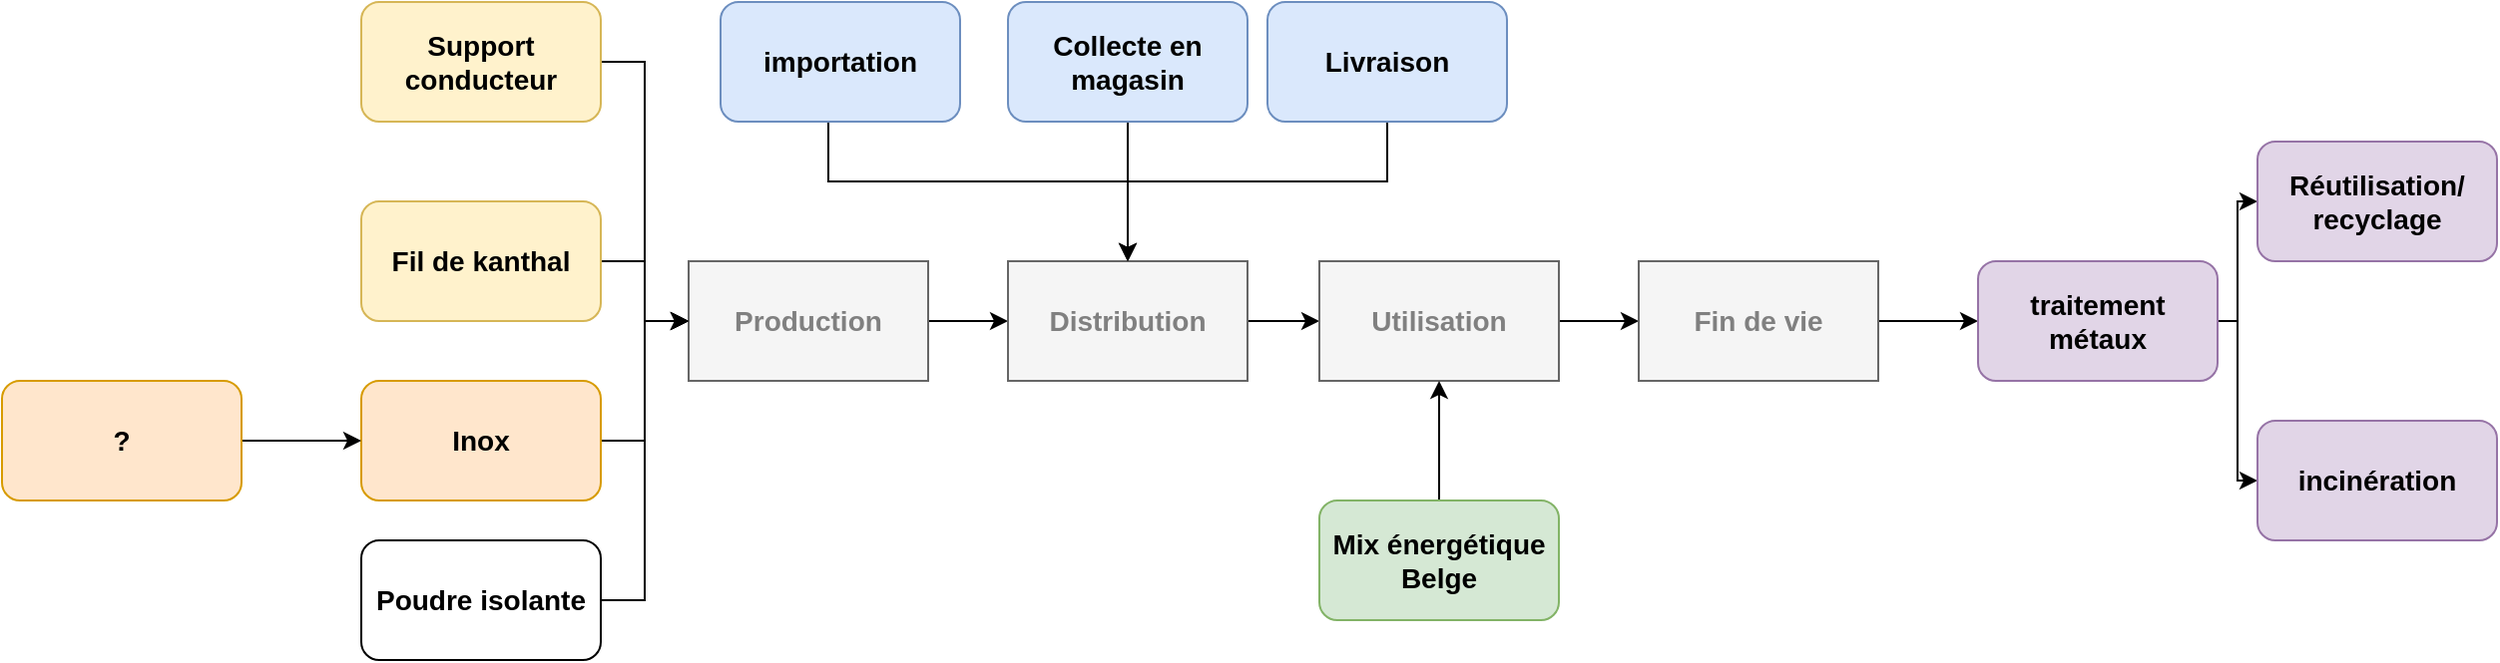 <mxfile>
    <diagram name="Page-1" id="_muBPrpG7ApsDm3bkieO">
        <mxGraphModel dx="1542" dy="1062" grid="1" gridSize="10" guides="1" tooltips="1" connect="1" arrows="1" fold="1" page="1" pageScale="1" pageWidth="827" pageHeight="1169" math="0" shadow="0">
            <root>
                <mxCell id="0"/>
                <mxCell id="1" parent="0"/>
                <mxCell id="39" style="edgeStyle=orthogonalEdgeStyle;shape=connector;curved=0;rounded=0;html=1;entryX=0;entryY=0.5;entryDx=0;entryDy=0;strokeColor=default;align=center;verticalAlign=middle;fontFamily=Helvetica;fontSize=11;fontColor=default;labelBackgroundColor=default;endArrow=classic;strokeWidth=1;" parent="1" source="_g_-pIgFg-YZKvBXQmOI-11" target="_g_-pIgFg-YZKvBXQmOI-55" edge="1">
                    <mxGeometry relative="1" as="geometry"/>
                </mxCell>
                <mxCell id="_g_-pIgFg-YZKvBXQmOI-11" value="&lt;font style=&quot;font-size: 14px;&quot;&gt;&lt;b&gt;Fil de kanthal&lt;/b&gt;&lt;/font&gt;" style="rounded=1;whiteSpace=wrap;html=1;fillColor=#fff2cc;strokeColor=#d6b656;strokeWidth=1;" parent="1" vertex="1">
                    <mxGeometry x="210" y="470" width="120" height="60" as="geometry"/>
                </mxCell>
                <mxCell id="_g_-pIgFg-YZKvBXQmOI-32" style="edgeStyle=orthogonalEdgeStyle;rounded=0;orthogonalLoop=1;jettySize=auto;html=1;exitX=0.5;exitY=1;exitDx=0;exitDy=0;strokeWidth=1;" parent="1" edge="1">
                    <mxGeometry relative="1" as="geometry">
                        <mxPoint x="1030" y="420" as="sourcePoint"/>
                        <mxPoint x="1030" y="420" as="targetPoint"/>
                    </mxGeometry>
                </mxCell>
                <mxCell id="_g_-pIgFg-YZKvBXQmOI-103" style="edgeStyle=orthogonalEdgeStyle;rounded=0;orthogonalLoop=1;jettySize=auto;html=1;entryX=0;entryY=0.5;entryDx=0;entryDy=0;strokeWidth=1;" parent="1" source="_g_-pIgFg-YZKvBXQmOI-55" target="_g_-pIgFg-YZKvBXQmOI-56" edge="1">
                    <mxGeometry relative="1" as="geometry"/>
                </mxCell>
                <mxCell id="_g_-pIgFg-YZKvBXQmOI-55" value="&lt;font style=&quot;font-size: 14px;&quot; color=&quot;#808080&quot;&gt;&lt;b&gt;Production&lt;/b&gt;&lt;/font&gt;" style="rounded=0;whiteSpace=wrap;html=1;strokeWidth=1;strokeColor=#666666;fillColor=#f5f5f5;fontColor=#333333;" parent="1" vertex="1">
                    <mxGeometry x="374" y="500" width="120" height="60" as="geometry"/>
                </mxCell>
                <mxCell id="_g_-pIgFg-YZKvBXQmOI-102" style="edgeStyle=orthogonalEdgeStyle;rounded=0;orthogonalLoop=1;jettySize=auto;html=1;entryX=0;entryY=0.5;entryDx=0;entryDy=0;strokeWidth=1;" parent="1" source="_g_-pIgFg-YZKvBXQmOI-56" target="_g_-pIgFg-YZKvBXQmOI-57" edge="1">
                    <mxGeometry relative="1" as="geometry"/>
                </mxCell>
                <mxCell id="_g_-pIgFg-YZKvBXQmOI-56" value="&lt;font style=&quot;font-size: 14px;&quot; color=&quot;#808080&quot;&gt;&lt;b style=&quot;&quot;&gt;Distribution&lt;/b&gt;&lt;/font&gt;" style="rounded=0;whiteSpace=wrap;html=1;strokeWidth=1;strokeColor=#666666;fillColor=#f5f5f5;fontColor=#333333;" parent="1" vertex="1">
                    <mxGeometry x="534" y="500" width="120" height="60" as="geometry"/>
                </mxCell>
                <mxCell id="_g_-pIgFg-YZKvBXQmOI-104" style="edgeStyle=orthogonalEdgeStyle;rounded=0;orthogonalLoop=1;jettySize=auto;html=1;entryX=0;entryY=0.5;entryDx=0;entryDy=0;strokeWidth=1;" parent="1" source="_g_-pIgFg-YZKvBXQmOI-57" target="_g_-pIgFg-YZKvBXQmOI-58" edge="1">
                    <mxGeometry relative="1" as="geometry"/>
                </mxCell>
                <mxCell id="_g_-pIgFg-YZKvBXQmOI-57" value="&lt;font style=&quot;font-size: 14px;&quot; color=&quot;#808080&quot;&gt;&lt;b style=&quot;&quot;&gt;Utilisation&lt;/b&gt;&lt;/font&gt;" style="rounded=0;whiteSpace=wrap;html=1;strokeWidth=1;strokeColor=#666666;fillColor=#f5f5f5;fontColor=#333333;" parent="1" vertex="1">
                    <mxGeometry x="690" y="500" width="120" height="60" as="geometry"/>
                </mxCell>
                <mxCell id="_g_-pIgFg-YZKvBXQmOI-117" style="edgeStyle=orthogonalEdgeStyle;rounded=0;orthogonalLoop=1;jettySize=auto;html=1;exitX=1;exitY=0.5;exitDx=0;exitDy=0;entryX=0;entryY=0.5;entryDx=0;entryDy=0;strokeWidth=1;" parent="1" source="_g_-pIgFg-YZKvBXQmOI-58" target="_g_-pIgFg-YZKvBXQmOI-115" edge="1">
                    <mxGeometry relative="1" as="geometry"/>
                </mxCell>
                <mxCell id="_g_-pIgFg-YZKvBXQmOI-58" value="&lt;font style=&quot;font-size: 14px;&quot; color=&quot;#808080&quot;&gt;&lt;b style=&quot;&quot;&gt;Fin de vie&lt;/b&gt;&lt;/font&gt;" style="rounded=0;whiteSpace=wrap;html=1;strokeWidth=1;strokeColor=#666666;fillColor=#f5f5f5;fontColor=#333333;" parent="1" vertex="1">
                    <mxGeometry x="850" y="500" width="120" height="60" as="geometry"/>
                </mxCell>
                <mxCell id="41" style="edgeStyle=orthogonalEdgeStyle;shape=connector;curved=0;rounded=0;html=1;entryX=0;entryY=0.5;entryDx=0;entryDy=0;strokeColor=default;align=center;verticalAlign=middle;fontFamily=Helvetica;fontSize=11;fontColor=default;labelBackgroundColor=default;endArrow=classic;strokeWidth=1;" parent="1" source="_g_-pIgFg-YZKvBXQmOI-84" target="_g_-pIgFg-YZKvBXQmOI-55" edge="1">
                    <mxGeometry relative="1" as="geometry"/>
                </mxCell>
                <mxCell id="_g_-pIgFg-YZKvBXQmOI-84" value="&lt;font style=&quot;font-size: 14px;&quot;&gt;&lt;b&gt;Inox&lt;/b&gt;&lt;/font&gt;" style="rounded=1;whiteSpace=wrap;html=1;fillColor=#ffe6cc;strokeColor=#d79b00;strokeWidth=1;" parent="1" vertex="1">
                    <mxGeometry x="210" y="560" width="120" height="60" as="geometry"/>
                </mxCell>
                <mxCell id="42" style="edgeStyle=orthogonalEdgeStyle;shape=connector;curved=0;rounded=0;html=1;entryX=0;entryY=0.5;entryDx=0;entryDy=0;strokeColor=default;align=center;verticalAlign=middle;fontFamily=Helvetica;fontSize=11;fontColor=default;labelBackgroundColor=default;endArrow=classic;strokeWidth=1;" parent="1" source="_g_-pIgFg-YZKvBXQmOI-85" target="_g_-pIgFg-YZKvBXQmOI-55" edge="1">
                    <mxGeometry relative="1" as="geometry"/>
                </mxCell>
                <mxCell id="_g_-pIgFg-YZKvBXQmOI-85" value="&lt;font style=&quot;font-size: 14px;&quot;&gt;&lt;b&gt;Poudre isolante&lt;/b&gt;&lt;/font&gt;" style="rounded=1;whiteSpace=wrap;html=1;strokeWidth=1;" parent="1" vertex="1">
                    <mxGeometry x="210" y="640" width="120" height="60" as="geometry"/>
                </mxCell>
                <mxCell id="_g_-pIgFg-YZKvBXQmOI-96" style="edgeStyle=orthogonalEdgeStyle;rounded=0;orthogonalLoop=1;jettySize=auto;html=1;entryX=0.5;entryY=0;entryDx=0;entryDy=0;strokeWidth=1;" parent="1" source="_g_-pIgFg-YZKvBXQmOI-93" target="_g_-pIgFg-YZKvBXQmOI-56" edge="1">
                    <mxGeometry relative="1" as="geometry">
                        <Array as="points">
                            <mxPoint x="444" y="460"/>
                            <mxPoint x="594" y="460"/>
                        </Array>
                    </mxGeometry>
                </mxCell>
                <mxCell id="_g_-pIgFg-YZKvBXQmOI-93" value="&lt;b&gt;&lt;font style=&quot;font-size: 14px;&quot;&gt;importation&lt;/font&gt;&lt;/b&gt;" style="rounded=1;whiteSpace=wrap;html=1;fillColor=#dae8fc;strokeColor=#6c8ebf;strokeWidth=1;" parent="1" vertex="1">
                    <mxGeometry x="390" y="370" width="120" height="60" as="geometry"/>
                </mxCell>
                <mxCell id="_g_-pIgFg-YZKvBXQmOI-97" style="edgeStyle=orthogonalEdgeStyle;rounded=0;orthogonalLoop=1;jettySize=auto;html=1;entryX=0.5;entryY=0;entryDx=0;entryDy=0;strokeWidth=1;" parent="1" source="_g_-pIgFg-YZKvBXQmOI-94" target="_g_-pIgFg-YZKvBXQmOI-56" edge="1">
                    <mxGeometry relative="1" as="geometry"/>
                </mxCell>
                <mxCell id="_g_-pIgFg-YZKvBXQmOI-94" value="&lt;font style=&quot;font-size: 14px;&quot;&gt;&lt;b&gt;Collecte en magasin&lt;/b&gt;&lt;/font&gt;" style="rounded=1;whiteSpace=wrap;html=1;fillColor=#dae8fc;strokeColor=#6c8ebf;strokeWidth=1;" parent="1" vertex="1">
                    <mxGeometry x="534" y="370" width="120" height="60" as="geometry"/>
                </mxCell>
                <mxCell id="_g_-pIgFg-YZKvBXQmOI-98" style="edgeStyle=orthogonalEdgeStyle;rounded=0;orthogonalLoop=1;jettySize=auto;html=1;entryX=0.5;entryY=0;entryDx=0;entryDy=0;strokeWidth=1;" parent="1" source="_g_-pIgFg-YZKvBXQmOI-95" target="_g_-pIgFg-YZKvBXQmOI-56" edge="1">
                    <mxGeometry relative="1" as="geometry">
                        <Array as="points">
                            <mxPoint x="724" y="460"/>
                            <mxPoint x="594" y="460"/>
                        </Array>
                    </mxGeometry>
                </mxCell>
                <mxCell id="_g_-pIgFg-YZKvBXQmOI-95" value="&lt;b&gt;&lt;font style=&quot;font-size: 14px;&quot;&gt;Livraison&lt;/font&gt;&lt;/b&gt;" style="rounded=1;whiteSpace=wrap;html=1;fillColor=#dae8fc;strokeColor=#6c8ebf;strokeWidth=1;" parent="1" vertex="1">
                    <mxGeometry x="664" y="370" width="120" height="60" as="geometry"/>
                </mxCell>
                <mxCell id="35" style="edgeStyle=orthogonalEdgeStyle;shape=connector;curved=0;rounded=0;html=1;entryX=0;entryY=0.5;entryDx=0;entryDy=0;strokeColor=default;align=center;verticalAlign=middle;fontFamily=Helvetica;fontSize=11;fontColor=default;labelBackgroundColor=default;endArrow=classic;strokeWidth=1;" parent="1" source="_g_-pIgFg-YZKvBXQmOI-115" target="_g_-pIgFg-YZKvBXQmOI-122" edge="1">
                    <mxGeometry relative="1" as="geometry"/>
                </mxCell>
                <mxCell id="36" style="edgeStyle=orthogonalEdgeStyle;shape=connector;curved=0;rounded=0;html=1;entryX=0;entryY=0.5;entryDx=0;entryDy=0;strokeColor=default;align=center;verticalAlign=middle;fontFamily=Helvetica;fontSize=11;fontColor=default;labelBackgroundColor=default;endArrow=classic;strokeWidth=1;" parent="1" source="_g_-pIgFg-YZKvBXQmOI-115" target="_g_-pIgFg-YZKvBXQmOI-118" edge="1">
                    <mxGeometry relative="1" as="geometry"/>
                </mxCell>
                <mxCell id="_g_-pIgFg-YZKvBXQmOI-115" value="&lt;font style=&quot;font-size: 14px;&quot;&gt;&lt;b&gt;traitement métaux&lt;/b&gt;&lt;/font&gt;" style="rounded=1;whiteSpace=wrap;html=1;fillColor=#e1d5e7;strokeColor=#9673a6;strokeWidth=1;" parent="1" vertex="1">
                    <mxGeometry x="1020" y="500" width="120" height="60" as="geometry"/>
                </mxCell>
                <mxCell id="_g_-pIgFg-YZKvBXQmOI-118" value="&lt;b&gt;&lt;font style=&quot;font-size: 14px;&quot;&gt;Réutilisation/&lt;/font&gt;&lt;/b&gt;&lt;div&gt;&lt;b&gt;&lt;font style=&quot;font-size: 14px;&quot;&gt;recyclage&lt;/font&gt;&lt;/b&gt;&lt;/div&gt;" style="rounded=1;whiteSpace=wrap;html=1;fillColor=#e1d5e7;strokeColor=#9673a6;strokeWidth=1;" parent="1" vertex="1">
                    <mxGeometry x="1160" y="440" width="120" height="60" as="geometry"/>
                </mxCell>
                <mxCell id="_g_-pIgFg-YZKvBXQmOI-122" value="&lt;div&gt;&lt;b&gt;&lt;font style=&quot;font-size: 14px;&quot;&gt;incinération&lt;/font&gt;&lt;/b&gt;&lt;/div&gt;" style="rounded=1;whiteSpace=wrap;html=1;fillColor=#e1d5e7;strokeColor=#9673a6;strokeWidth=1;" parent="1" vertex="1">
                    <mxGeometry x="1160" y="580" width="120" height="60" as="geometry"/>
                </mxCell>
                <mxCell id="TKz2kePubepipSxSgJpN-10" value="" style="edgeStyle=orthogonalEdgeStyle;rounded=0;orthogonalLoop=1;jettySize=auto;html=1;entryX=0.5;entryY=1;entryDx=0;entryDy=0;strokeWidth=1;" parent="1" source="TKz2kePubepipSxSgJpN-7" target="_g_-pIgFg-YZKvBXQmOI-57" edge="1">
                    <mxGeometry relative="1" as="geometry">
                        <Array as="points"/>
                    </mxGeometry>
                </mxCell>
                <mxCell id="TKz2kePubepipSxSgJpN-7" value="&lt;b&gt;&lt;font style=&quot;font-size: 14px;&quot;&gt;Mix énergétique Belge&lt;/font&gt;&lt;/b&gt;" style="rounded=1;whiteSpace=wrap;html=1;fillColor=#d5e8d4;strokeColor=#82b366;strokeWidth=1;" parent="1" vertex="1">
                    <mxGeometry x="690" y="620" width="120" height="60" as="geometry"/>
                </mxCell>
                <mxCell id="38" style="edgeStyle=orthogonalEdgeStyle;shape=connector;curved=0;rounded=0;html=1;entryX=0;entryY=0.5;entryDx=0;entryDy=0;strokeColor=default;align=center;verticalAlign=middle;fontFamily=Helvetica;fontSize=11;fontColor=default;labelBackgroundColor=default;endArrow=classic;strokeWidth=1;" parent="1" source="29" target="_g_-pIgFg-YZKvBXQmOI-55" edge="1">
                    <mxGeometry relative="1" as="geometry"/>
                </mxCell>
                <mxCell id="29" value="&lt;font style=&quot;font-size: 14px;&quot;&gt;&lt;b&gt;Support conducteur&lt;/b&gt;&lt;/font&gt;" style="rounded=1;whiteSpace=wrap;html=1;fillColor=#fff2cc;strokeColor=#d6b656;strokeWidth=1;" parent="1" vertex="1">
                    <mxGeometry x="210" y="370" width="120" height="60" as="geometry"/>
                </mxCell>
                <mxCell id="45" style="edgeStyle=none;html=1;entryX=0;entryY=0.5;entryDx=0;entryDy=0;" edge="1" parent="1" source="44" target="_g_-pIgFg-YZKvBXQmOI-84">
                    <mxGeometry relative="1" as="geometry"/>
                </mxCell>
                <mxCell id="44" value="&lt;font style=&quot;font-size: 14px;&quot;&gt;&lt;b&gt;?&lt;/b&gt;&lt;/font&gt;" style="rounded=1;whiteSpace=wrap;html=1;fillColor=#ffe6cc;strokeColor=#d79b00;strokeWidth=1;" vertex="1" parent="1">
                    <mxGeometry x="30" y="560" width="120" height="60" as="geometry"/>
                </mxCell>
            </root>
        </mxGraphModel>
    </diagram>
</mxfile>